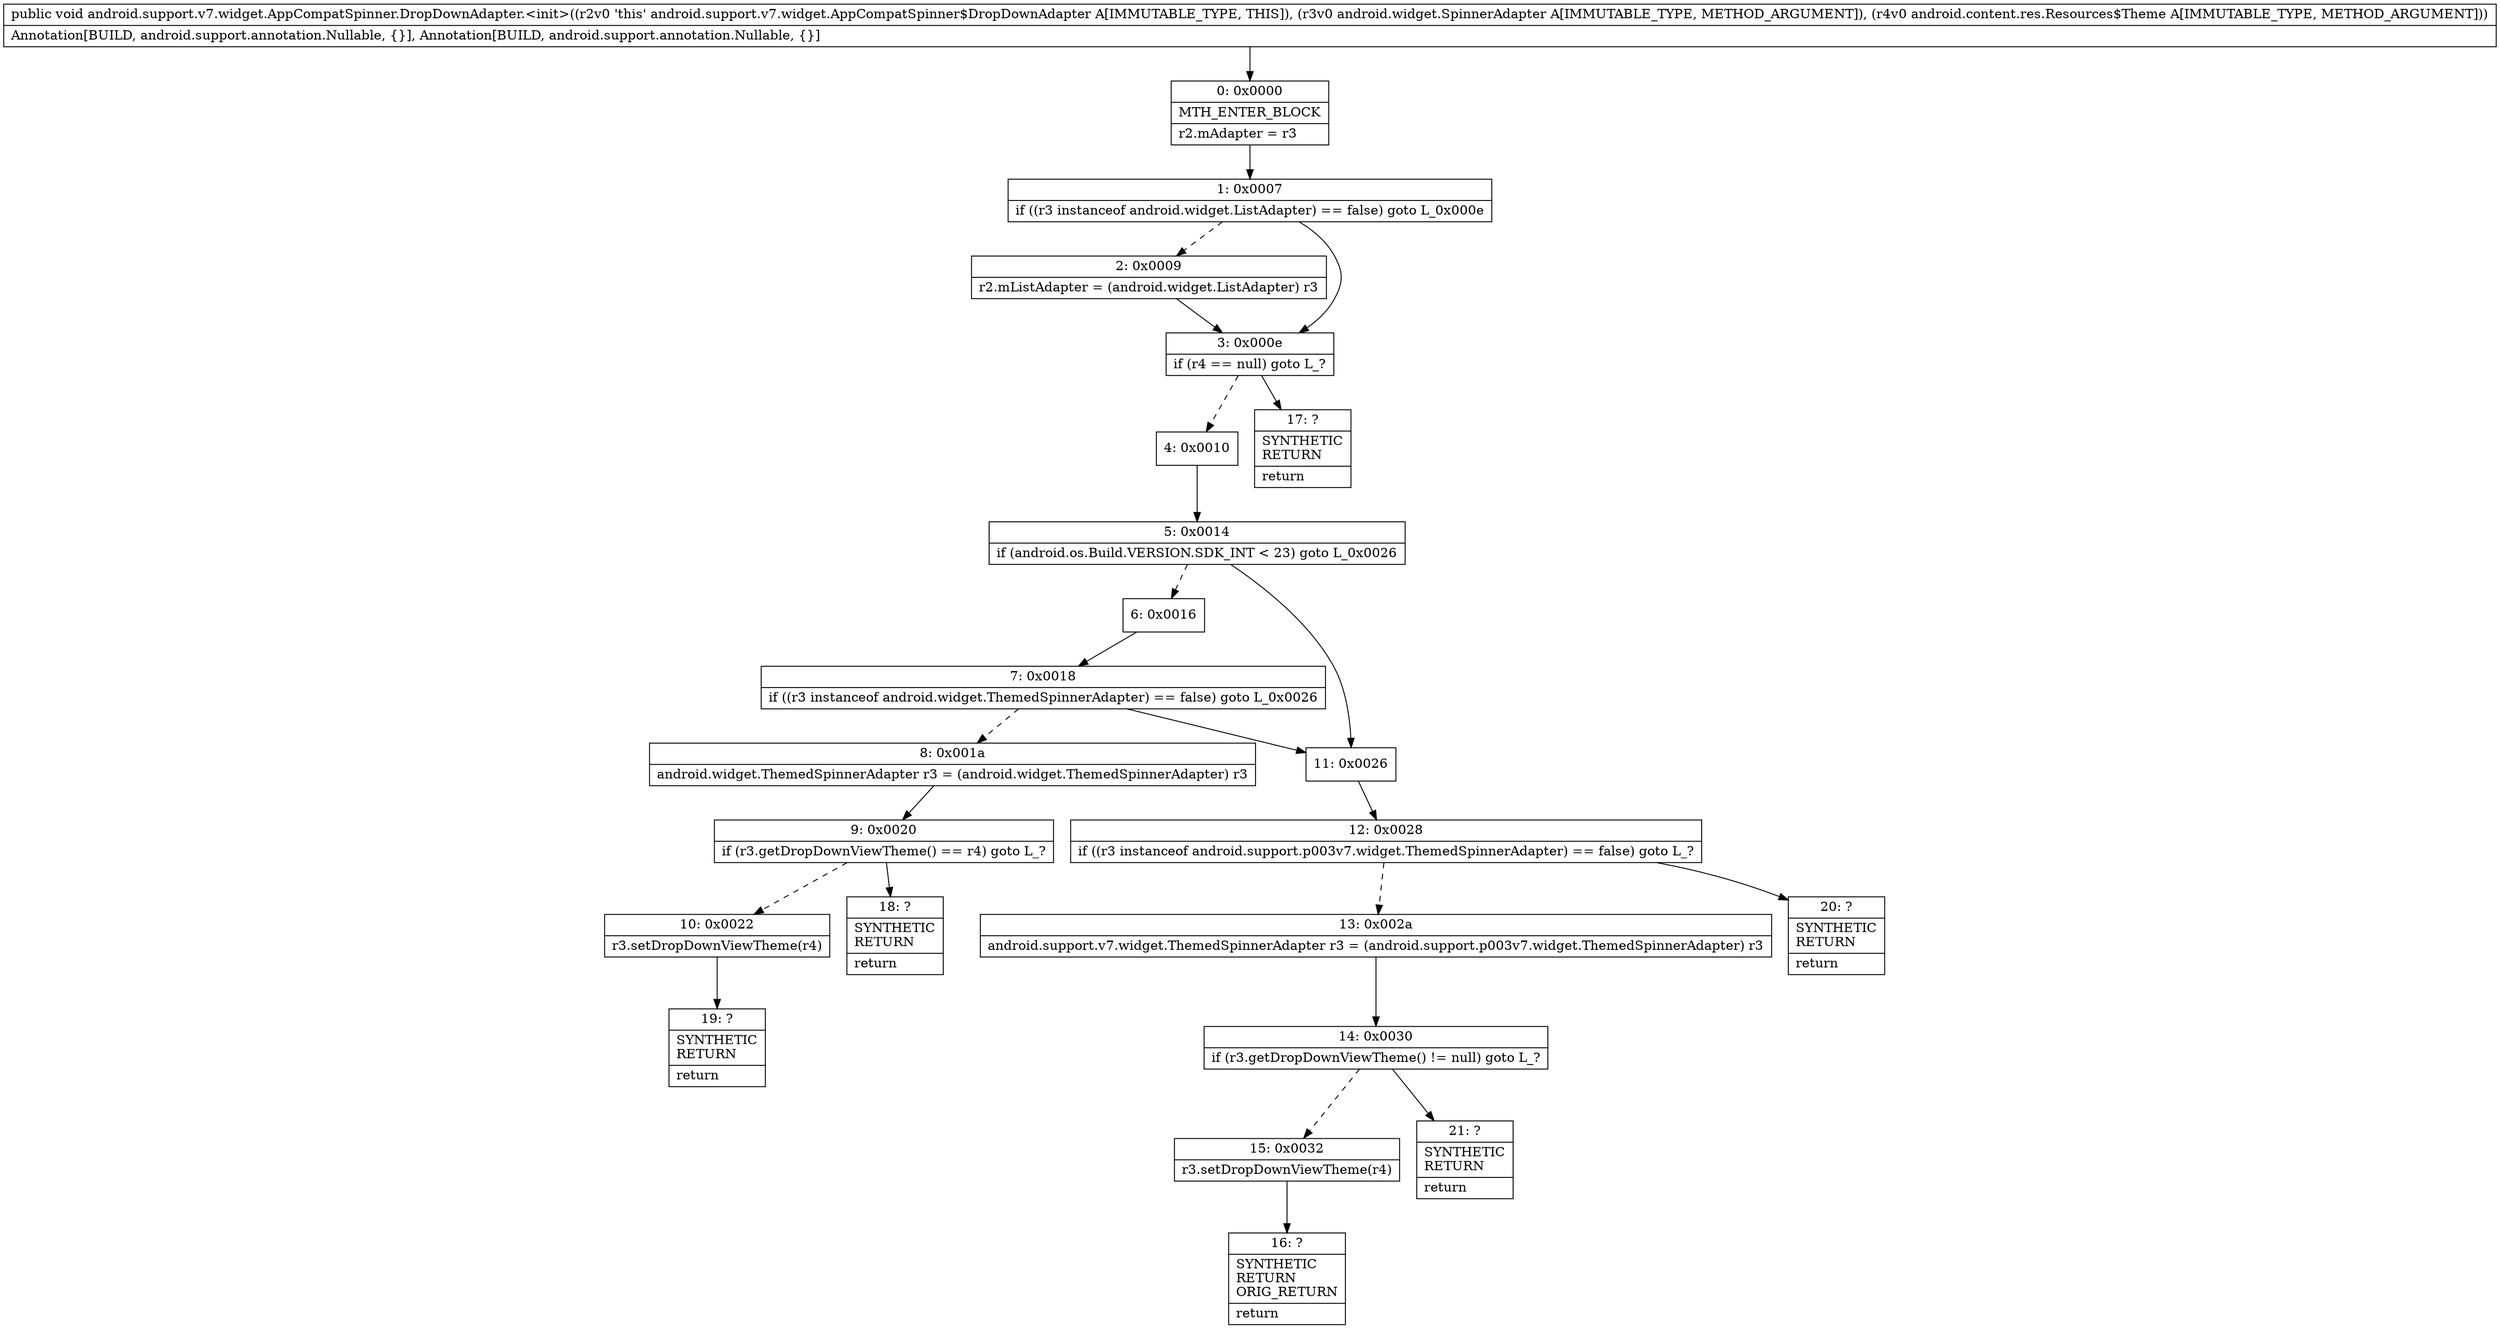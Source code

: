 digraph "CFG forandroid.support.v7.widget.AppCompatSpinner.DropDownAdapter.\<init\>(Landroid\/widget\/SpinnerAdapter;Landroid\/content\/res\/Resources$Theme;)V" {
Node_0 [shape=record,label="{0\:\ 0x0000|MTH_ENTER_BLOCK\l|r2.mAdapter = r3\l}"];
Node_1 [shape=record,label="{1\:\ 0x0007|if ((r3 instanceof android.widget.ListAdapter) == false) goto L_0x000e\l}"];
Node_2 [shape=record,label="{2\:\ 0x0009|r2.mListAdapter = (android.widget.ListAdapter) r3\l}"];
Node_3 [shape=record,label="{3\:\ 0x000e|if (r4 == null) goto L_?\l}"];
Node_4 [shape=record,label="{4\:\ 0x0010}"];
Node_5 [shape=record,label="{5\:\ 0x0014|if (android.os.Build.VERSION.SDK_INT \< 23) goto L_0x0026\l}"];
Node_6 [shape=record,label="{6\:\ 0x0016}"];
Node_7 [shape=record,label="{7\:\ 0x0018|if ((r3 instanceof android.widget.ThemedSpinnerAdapter) == false) goto L_0x0026\l}"];
Node_8 [shape=record,label="{8\:\ 0x001a|android.widget.ThemedSpinnerAdapter r3 = (android.widget.ThemedSpinnerAdapter) r3\l}"];
Node_9 [shape=record,label="{9\:\ 0x0020|if (r3.getDropDownViewTheme() == r4) goto L_?\l}"];
Node_10 [shape=record,label="{10\:\ 0x0022|r3.setDropDownViewTheme(r4)\l}"];
Node_11 [shape=record,label="{11\:\ 0x0026}"];
Node_12 [shape=record,label="{12\:\ 0x0028|if ((r3 instanceof android.support.p003v7.widget.ThemedSpinnerAdapter) == false) goto L_?\l}"];
Node_13 [shape=record,label="{13\:\ 0x002a|android.support.v7.widget.ThemedSpinnerAdapter r3 = (android.support.p003v7.widget.ThemedSpinnerAdapter) r3\l}"];
Node_14 [shape=record,label="{14\:\ 0x0030|if (r3.getDropDownViewTheme() != null) goto L_?\l}"];
Node_15 [shape=record,label="{15\:\ 0x0032|r3.setDropDownViewTheme(r4)\l}"];
Node_16 [shape=record,label="{16\:\ ?|SYNTHETIC\lRETURN\lORIG_RETURN\l|return\l}"];
Node_17 [shape=record,label="{17\:\ ?|SYNTHETIC\lRETURN\l|return\l}"];
Node_18 [shape=record,label="{18\:\ ?|SYNTHETIC\lRETURN\l|return\l}"];
Node_19 [shape=record,label="{19\:\ ?|SYNTHETIC\lRETURN\l|return\l}"];
Node_20 [shape=record,label="{20\:\ ?|SYNTHETIC\lRETURN\l|return\l}"];
Node_21 [shape=record,label="{21\:\ ?|SYNTHETIC\lRETURN\l|return\l}"];
MethodNode[shape=record,label="{public void android.support.v7.widget.AppCompatSpinner.DropDownAdapter.\<init\>((r2v0 'this' android.support.v7.widget.AppCompatSpinner$DropDownAdapter A[IMMUTABLE_TYPE, THIS]), (r3v0 android.widget.SpinnerAdapter A[IMMUTABLE_TYPE, METHOD_ARGUMENT]), (r4v0 android.content.res.Resources$Theme A[IMMUTABLE_TYPE, METHOD_ARGUMENT]))  | Annotation[BUILD, android.support.annotation.Nullable, \{\}], Annotation[BUILD, android.support.annotation.Nullable, \{\}]\l}"];
MethodNode -> Node_0;
Node_0 -> Node_1;
Node_1 -> Node_2[style=dashed];
Node_1 -> Node_3;
Node_2 -> Node_3;
Node_3 -> Node_4[style=dashed];
Node_3 -> Node_17;
Node_4 -> Node_5;
Node_5 -> Node_6[style=dashed];
Node_5 -> Node_11;
Node_6 -> Node_7;
Node_7 -> Node_8[style=dashed];
Node_7 -> Node_11;
Node_8 -> Node_9;
Node_9 -> Node_10[style=dashed];
Node_9 -> Node_18;
Node_10 -> Node_19;
Node_11 -> Node_12;
Node_12 -> Node_13[style=dashed];
Node_12 -> Node_20;
Node_13 -> Node_14;
Node_14 -> Node_15[style=dashed];
Node_14 -> Node_21;
Node_15 -> Node_16;
}

